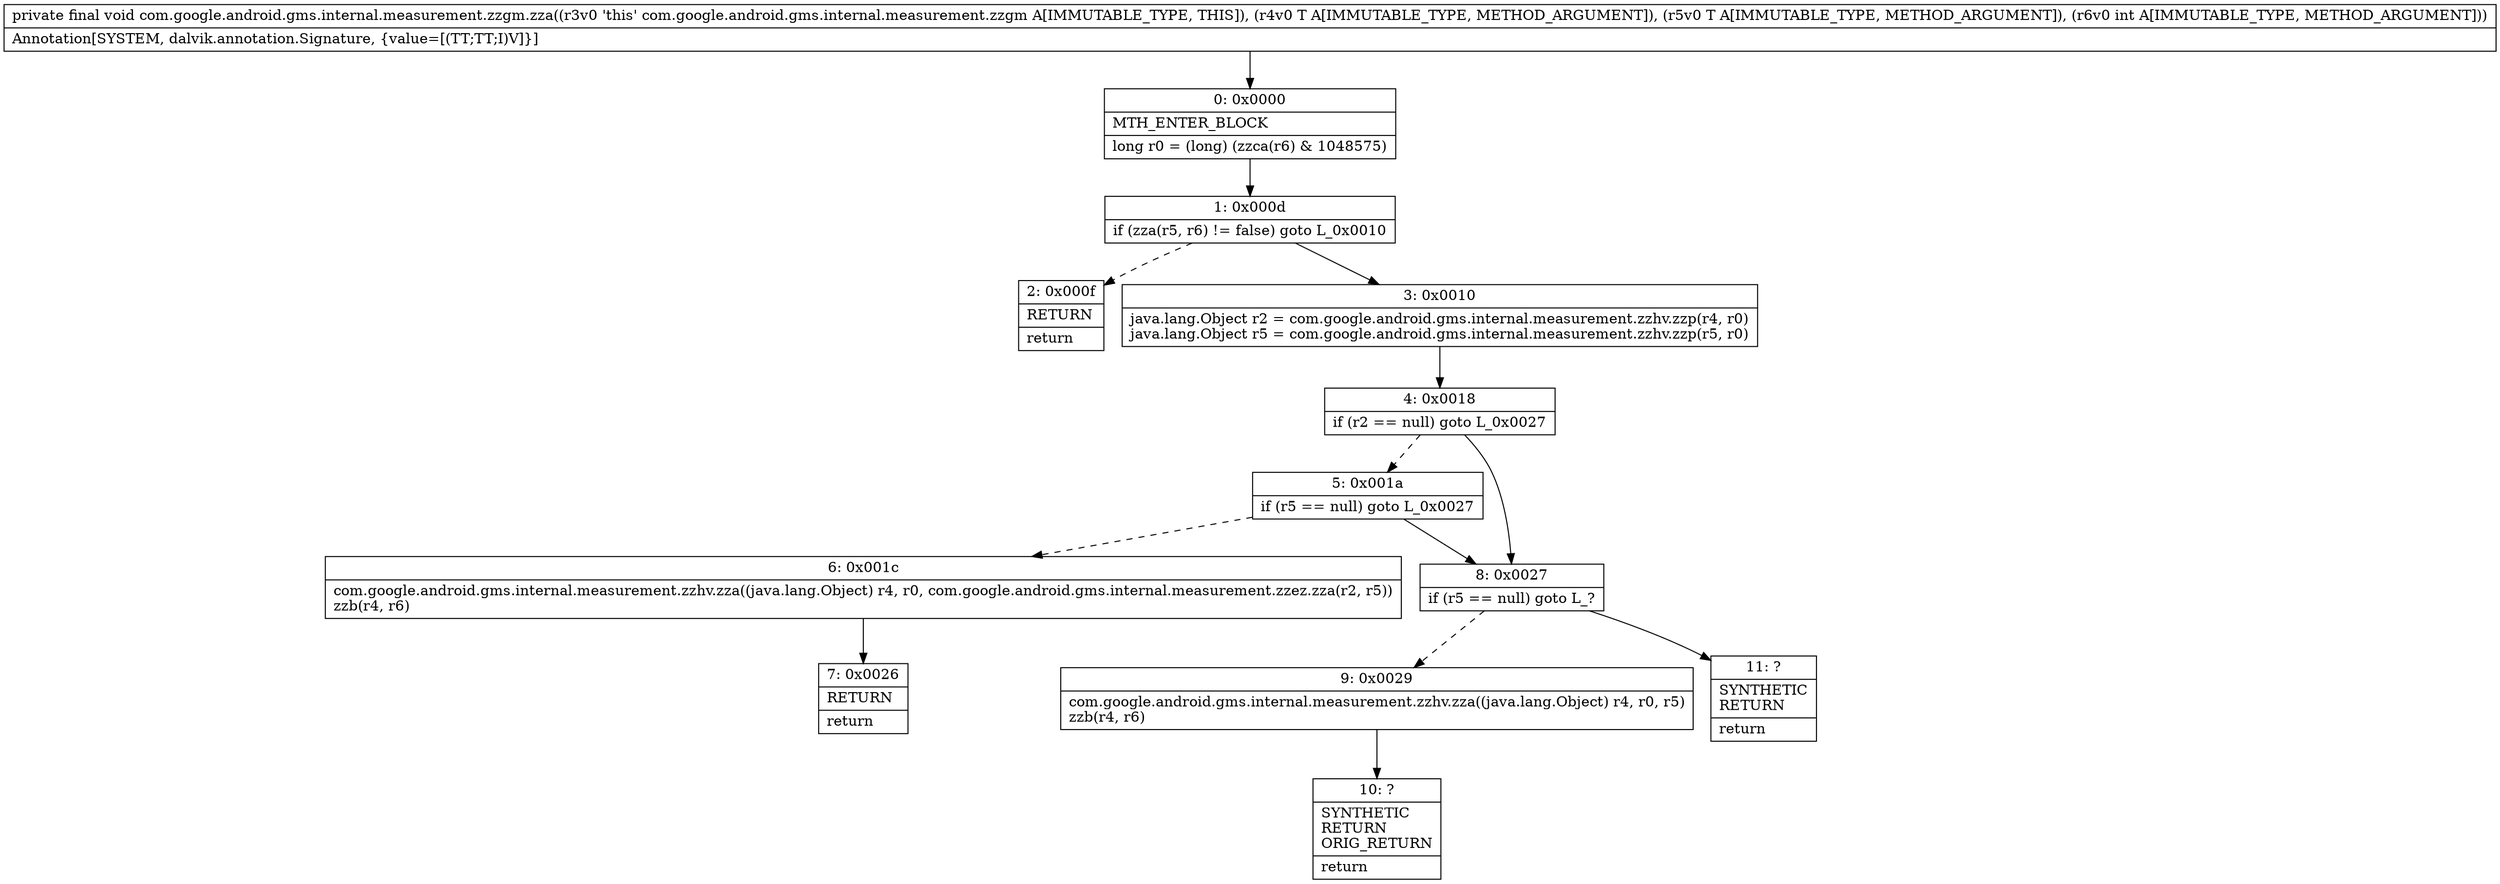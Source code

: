digraph "CFG forcom.google.android.gms.internal.measurement.zzgm.zza(Ljava\/lang\/Object;Ljava\/lang\/Object;I)V" {
Node_0 [shape=record,label="{0\:\ 0x0000|MTH_ENTER_BLOCK\l|long r0 = (long) (zzca(r6) & 1048575)\l}"];
Node_1 [shape=record,label="{1\:\ 0x000d|if (zza(r5, r6) != false) goto L_0x0010\l}"];
Node_2 [shape=record,label="{2\:\ 0x000f|RETURN\l|return\l}"];
Node_3 [shape=record,label="{3\:\ 0x0010|java.lang.Object r2 = com.google.android.gms.internal.measurement.zzhv.zzp(r4, r0)\ljava.lang.Object r5 = com.google.android.gms.internal.measurement.zzhv.zzp(r5, r0)\l}"];
Node_4 [shape=record,label="{4\:\ 0x0018|if (r2 == null) goto L_0x0027\l}"];
Node_5 [shape=record,label="{5\:\ 0x001a|if (r5 == null) goto L_0x0027\l}"];
Node_6 [shape=record,label="{6\:\ 0x001c|com.google.android.gms.internal.measurement.zzhv.zza((java.lang.Object) r4, r0, com.google.android.gms.internal.measurement.zzez.zza(r2, r5))\lzzb(r4, r6)\l}"];
Node_7 [shape=record,label="{7\:\ 0x0026|RETURN\l|return\l}"];
Node_8 [shape=record,label="{8\:\ 0x0027|if (r5 == null) goto L_?\l}"];
Node_9 [shape=record,label="{9\:\ 0x0029|com.google.android.gms.internal.measurement.zzhv.zza((java.lang.Object) r4, r0, r5)\lzzb(r4, r6)\l}"];
Node_10 [shape=record,label="{10\:\ ?|SYNTHETIC\lRETURN\lORIG_RETURN\l|return\l}"];
Node_11 [shape=record,label="{11\:\ ?|SYNTHETIC\lRETURN\l|return\l}"];
MethodNode[shape=record,label="{private final void com.google.android.gms.internal.measurement.zzgm.zza((r3v0 'this' com.google.android.gms.internal.measurement.zzgm A[IMMUTABLE_TYPE, THIS]), (r4v0 T A[IMMUTABLE_TYPE, METHOD_ARGUMENT]), (r5v0 T A[IMMUTABLE_TYPE, METHOD_ARGUMENT]), (r6v0 int A[IMMUTABLE_TYPE, METHOD_ARGUMENT]))  | Annotation[SYSTEM, dalvik.annotation.Signature, \{value=[(TT;TT;I)V]\}]\l}"];
MethodNode -> Node_0;
Node_0 -> Node_1;
Node_1 -> Node_2[style=dashed];
Node_1 -> Node_3;
Node_3 -> Node_4;
Node_4 -> Node_5[style=dashed];
Node_4 -> Node_8;
Node_5 -> Node_6[style=dashed];
Node_5 -> Node_8;
Node_6 -> Node_7;
Node_8 -> Node_9[style=dashed];
Node_8 -> Node_11;
Node_9 -> Node_10;
}

